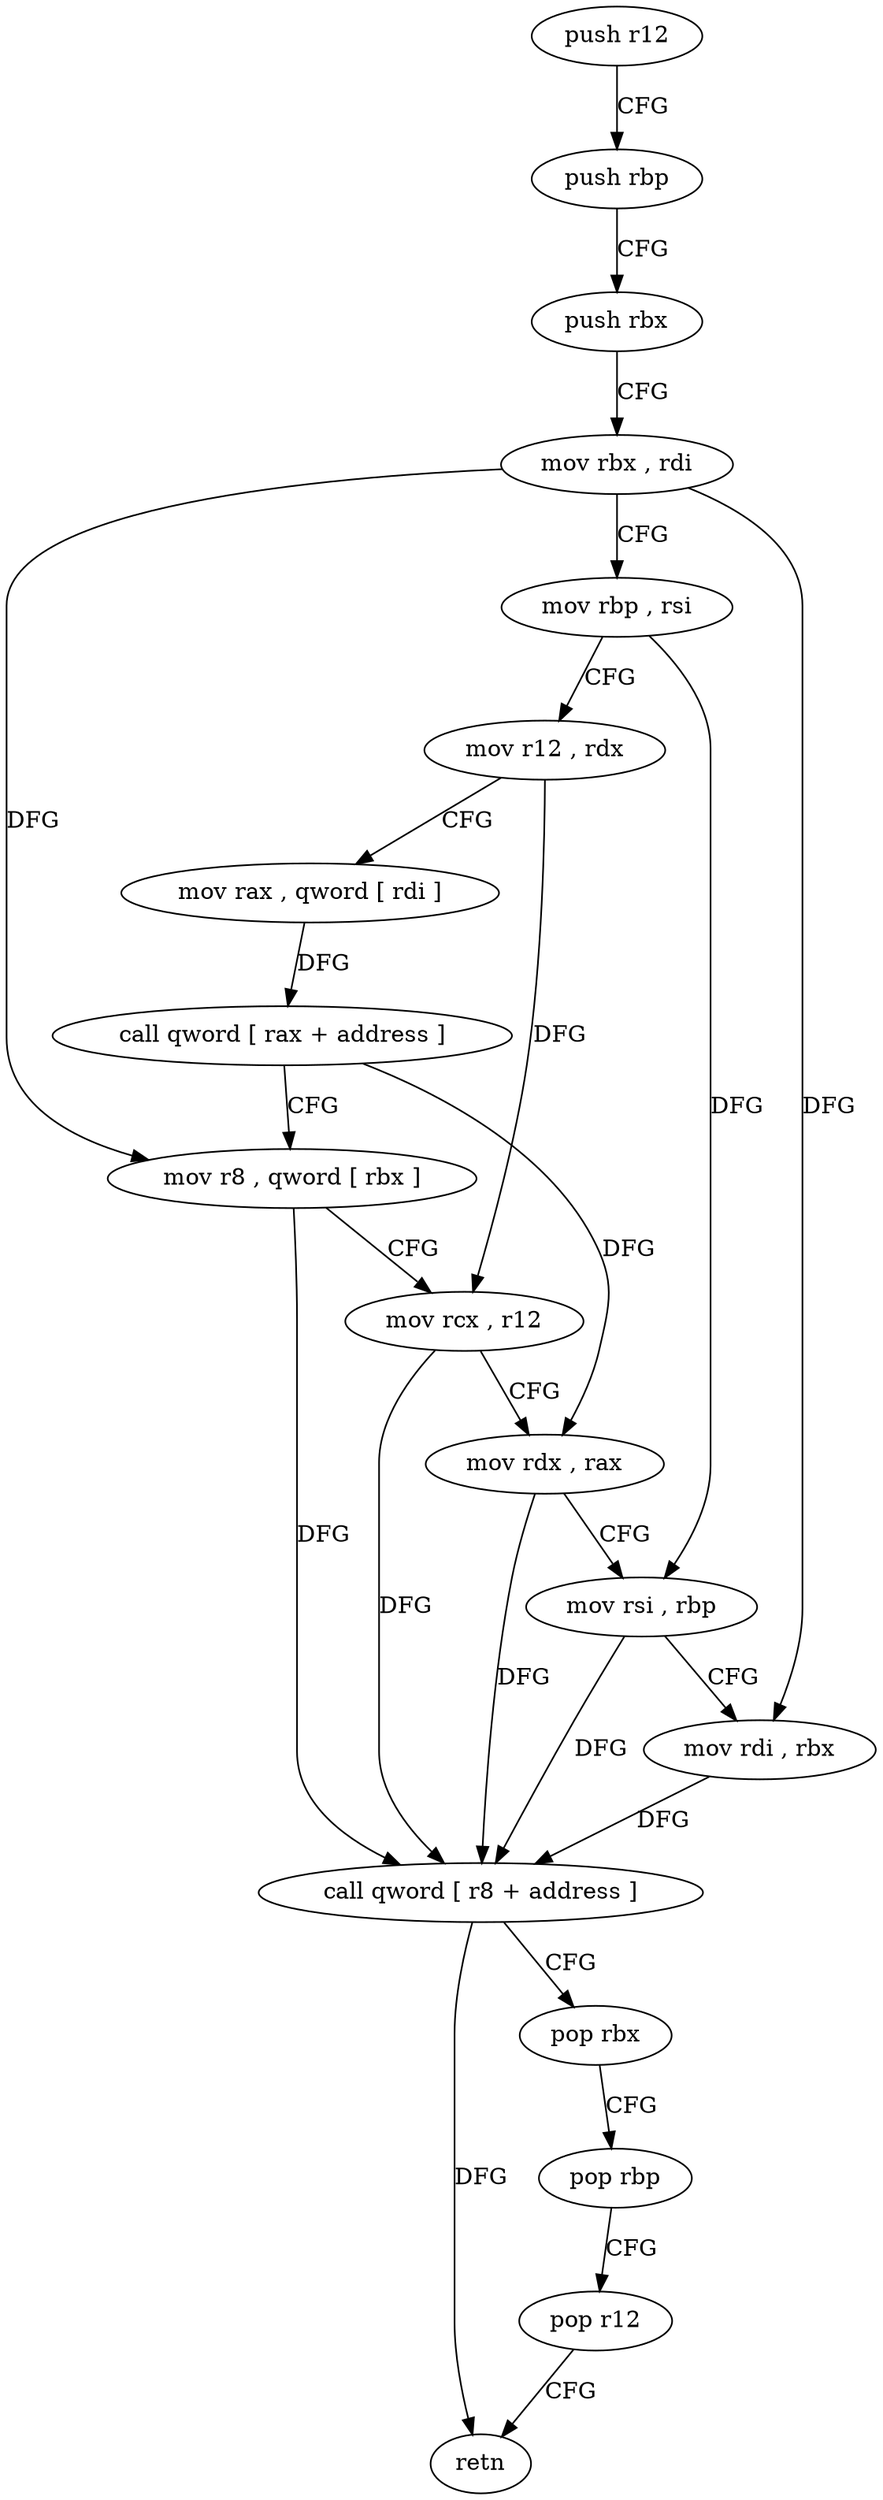 digraph "func" {
"182684" [label = "push r12" ]
"182686" [label = "push rbp" ]
"182687" [label = "push rbx" ]
"182688" [label = "mov rbx , rdi" ]
"182691" [label = "mov rbp , rsi" ]
"182694" [label = "mov r12 , rdx" ]
"182697" [label = "mov rax , qword [ rdi ]" ]
"182700" [label = "call qword [ rax + address ]" ]
"182703" [label = "mov r8 , qword [ rbx ]" ]
"182706" [label = "mov rcx , r12" ]
"182709" [label = "mov rdx , rax" ]
"182712" [label = "mov rsi , rbp" ]
"182715" [label = "mov rdi , rbx" ]
"182718" [label = "call qword [ r8 + address ]" ]
"182722" [label = "pop rbx" ]
"182723" [label = "pop rbp" ]
"182724" [label = "pop r12" ]
"182726" [label = "retn" ]
"182684" -> "182686" [ label = "CFG" ]
"182686" -> "182687" [ label = "CFG" ]
"182687" -> "182688" [ label = "CFG" ]
"182688" -> "182691" [ label = "CFG" ]
"182688" -> "182703" [ label = "DFG" ]
"182688" -> "182715" [ label = "DFG" ]
"182691" -> "182694" [ label = "CFG" ]
"182691" -> "182712" [ label = "DFG" ]
"182694" -> "182697" [ label = "CFG" ]
"182694" -> "182706" [ label = "DFG" ]
"182697" -> "182700" [ label = "DFG" ]
"182700" -> "182703" [ label = "CFG" ]
"182700" -> "182709" [ label = "DFG" ]
"182703" -> "182706" [ label = "CFG" ]
"182703" -> "182718" [ label = "DFG" ]
"182706" -> "182709" [ label = "CFG" ]
"182706" -> "182718" [ label = "DFG" ]
"182709" -> "182712" [ label = "CFG" ]
"182709" -> "182718" [ label = "DFG" ]
"182712" -> "182715" [ label = "CFG" ]
"182712" -> "182718" [ label = "DFG" ]
"182715" -> "182718" [ label = "DFG" ]
"182718" -> "182722" [ label = "CFG" ]
"182718" -> "182726" [ label = "DFG" ]
"182722" -> "182723" [ label = "CFG" ]
"182723" -> "182724" [ label = "CFG" ]
"182724" -> "182726" [ label = "CFG" ]
}
